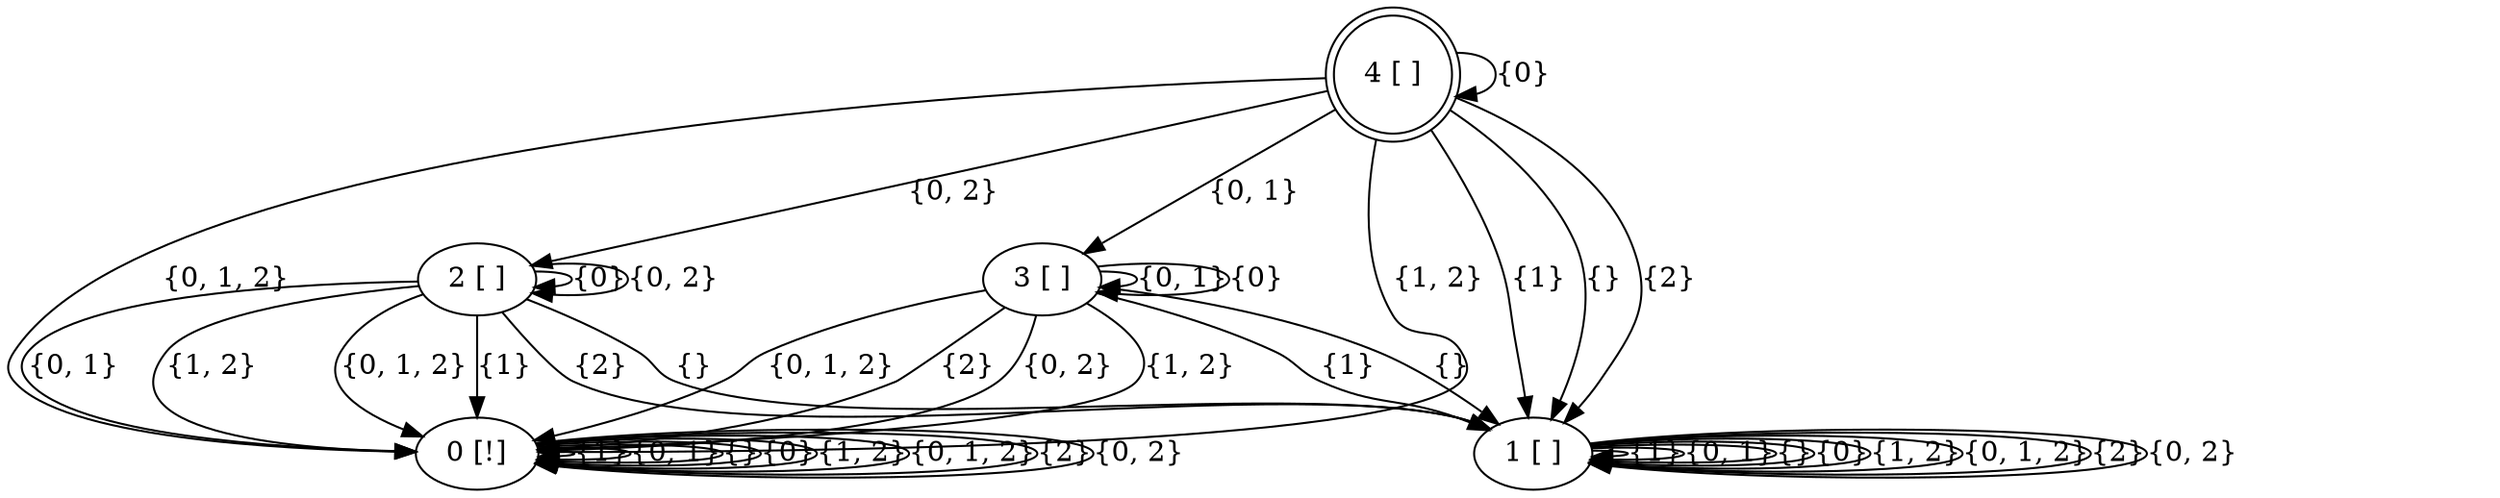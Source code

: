 digraph model {
	0 [label="0 [!]", shape=ellipse]
	1 [label="1 [ ]", shape=ellipse]
	2 [label="2 [ ]", shape=ellipse]
	3 [label="3 [ ]", shape=ellipse]
	4 [label="4 [ ]", shape=doublecircle]
	0 -> 0 [label="{1}"]
	0 -> 0 [label="{0, 1}"]
	0 -> 0 [label="{}"]
	0 -> 0 [label="{0}"]
	0 -> 0 [label="{1, 2}"]
	0 -> 0 [label="{0, 1, 2}"]
	0 -> 0 [label="{2}"]
	0 -> 0 [label="{0, 2}"]
	1 -> 1 [label="{1}"]
	1 -> 1 [label="{0, 1}"]
	1 -> 1 [label="{}"]
	1 -> 1 [label="{0}"]
	1 -> 1 [label="{1, 2}"]
	1 -> 1 [label="{0, 1, 2}"]
	1 -> 1 [label="{2}"]
	1 -> 1 [label="{0, 2}"]
	2 -> 0 [label="{1}"]
	2 -> 0 [label="{0, 1}"]
	2 -> 1 [label="{}"]
	2 -> 2 [label="{0}"]
	2 -> 0 [label="{1, 2}"]
	2 -> 0 [label="{0, 1, 2}"]
	2 -> 1 [label="{2}"]
	2 -> 2 [label="{0, 2}"]
	3 -> 1 [label="{1}"]
	3 -> 3 [label="{0, 1}"]
	3 -> 1 [label="{}"]
	3 -> 3 [label="{0}"]
	3 -> 0 [label="{1, 2}"]
	3 -> 0 [label="{0, 1, 2}"]
	3 -> 0 [label="{2}"]
	3 -> 0 [label="{0, 2}"]
	4 -> 1 [label="{1}"]
	4 -> 3 [label="{0, 1}"]
	4 -> 1 [label="{}"]
	4 -> 4 [label="{0}"]
	4 -> 0 [label="{1, 2}"]
	4 -> 0 [label="{0, 1, 2}"]
	4 -> 1 [label="{2}"]
	4 -> 2 [label="{0, 2}"]
}
